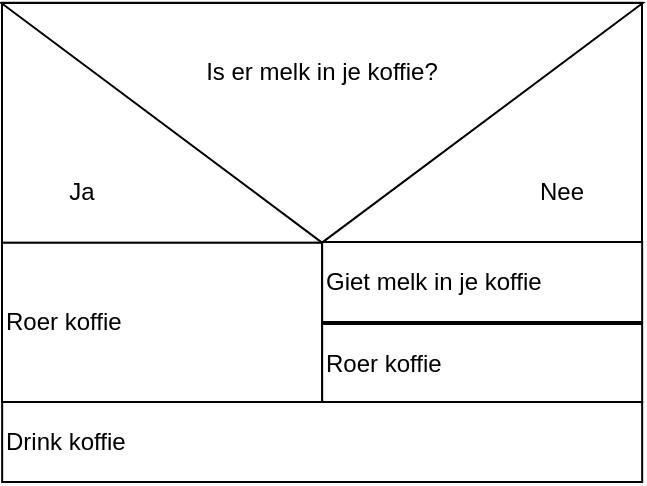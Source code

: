 <mxfile>
    <diagram id="3_CJip-mSTPlXGOo_JML" name="Page-1">
        <mxGraphModel dx="990" dy="762" grid="1" gridSize="10" guides="1" tooltips="1" connect="1" arrows="1" fold="1" page="1" pageScale="1" pageWidth="850" pageHeight="1100" math="0" shadow="0">
            <root>
                <mxCell id="0"/>
                <mxCell id="1" parent="0"/>
                <mxCell id="2" value="" style="rounded=0;whiteSpace=wrap;html=1;align=left;" vertex="1" parent="1">
                    <mxGeometry x="190" y="380.39" width="320" height="120" as="geometry"/>
                </mxCell>
                <mxCell id="3" value="Roer koffie" style="rounded=0;whiteSpace=wrap;html=1;align=left;" vertex="1" parent="1">
                    <mxGeometry x="190" y="500.39" width="160.08" height="79.61" as="geometry"/>
                </mxCell>
                <mxCell id="4" value="" style="triangle;whiteSpace=wrap;html=1;rotation=90;" vertex="1" parent="1">
                    <mxGeometry x="290.08" y="280" width="119.85" height="320.78" as="geometry"/>
                </mxCell>
                <UserObject label="Is er melk in je koffie?" placeholders="1" name="Variable" id="5">
                    <mxCell style="text;html=1;strokeColor=none;fillColor=none;align=center;verticalAlign=middle;whiteSpace=wrap;overflow=hidden;" vertex="1" parent="1">
                        <mxGeometry x="280.08" y="390" width="140" height="50" as="geometry"/>
                    </mxCell>
                </UserObject>
                <mxCell id="6" value="Ja" style="text;html=1;strokeColor=none;fillColor=none;align=center;verticalAlign=middle;whiteSpace=wrap;rounded=0;" vertex="1" parent="1">
                    <mxGeometry x="200.08" y="460" width="60" height="30" as="geometry"/>
                </mxCell>
                <mxCell id="7" value="Nee" style="text;html=1;strokeColor=none;fillColor=none;align=center;verticalAlign=middle;whiteSpace=wrap;rounded=0;" vertex="1" parent="1">
                    <mxGeometry x="440.08" y="460" width="60" height="30" as="geometry"/>
                </mxCell>
                <mxCell id="8" value="Giet melk in je koffie" style="rounded=0;whiteSpace=wrap;html=1;align=left;" vertex="1" parent="1">
                    <mxGeometry x="350.08" y="500" width="160" height="40" as="geometry"/>
                </mxCell>
                <mxCell id="9" value="Roer koffie" style="rounded=0;whiteSpace=wrap;html=1;align=left;" vertex="1" parent="1">
                    <mxGeometry x="350.08" y="541" width="160" height="39" as="geometry"/>
                </mxCell>
                <mxCell id="10" value="Drink koffie" style="rounded=0;whiteSpace=wrap;html=1;align=left;" vertex="1" parent="1">
                    <mxGeometry x="190.08" y="580" width="320" height="40" as="geometry"/>
                </mxCell>
            </root>
        </mxGraphModel>
    </diagram>
</mxfile>